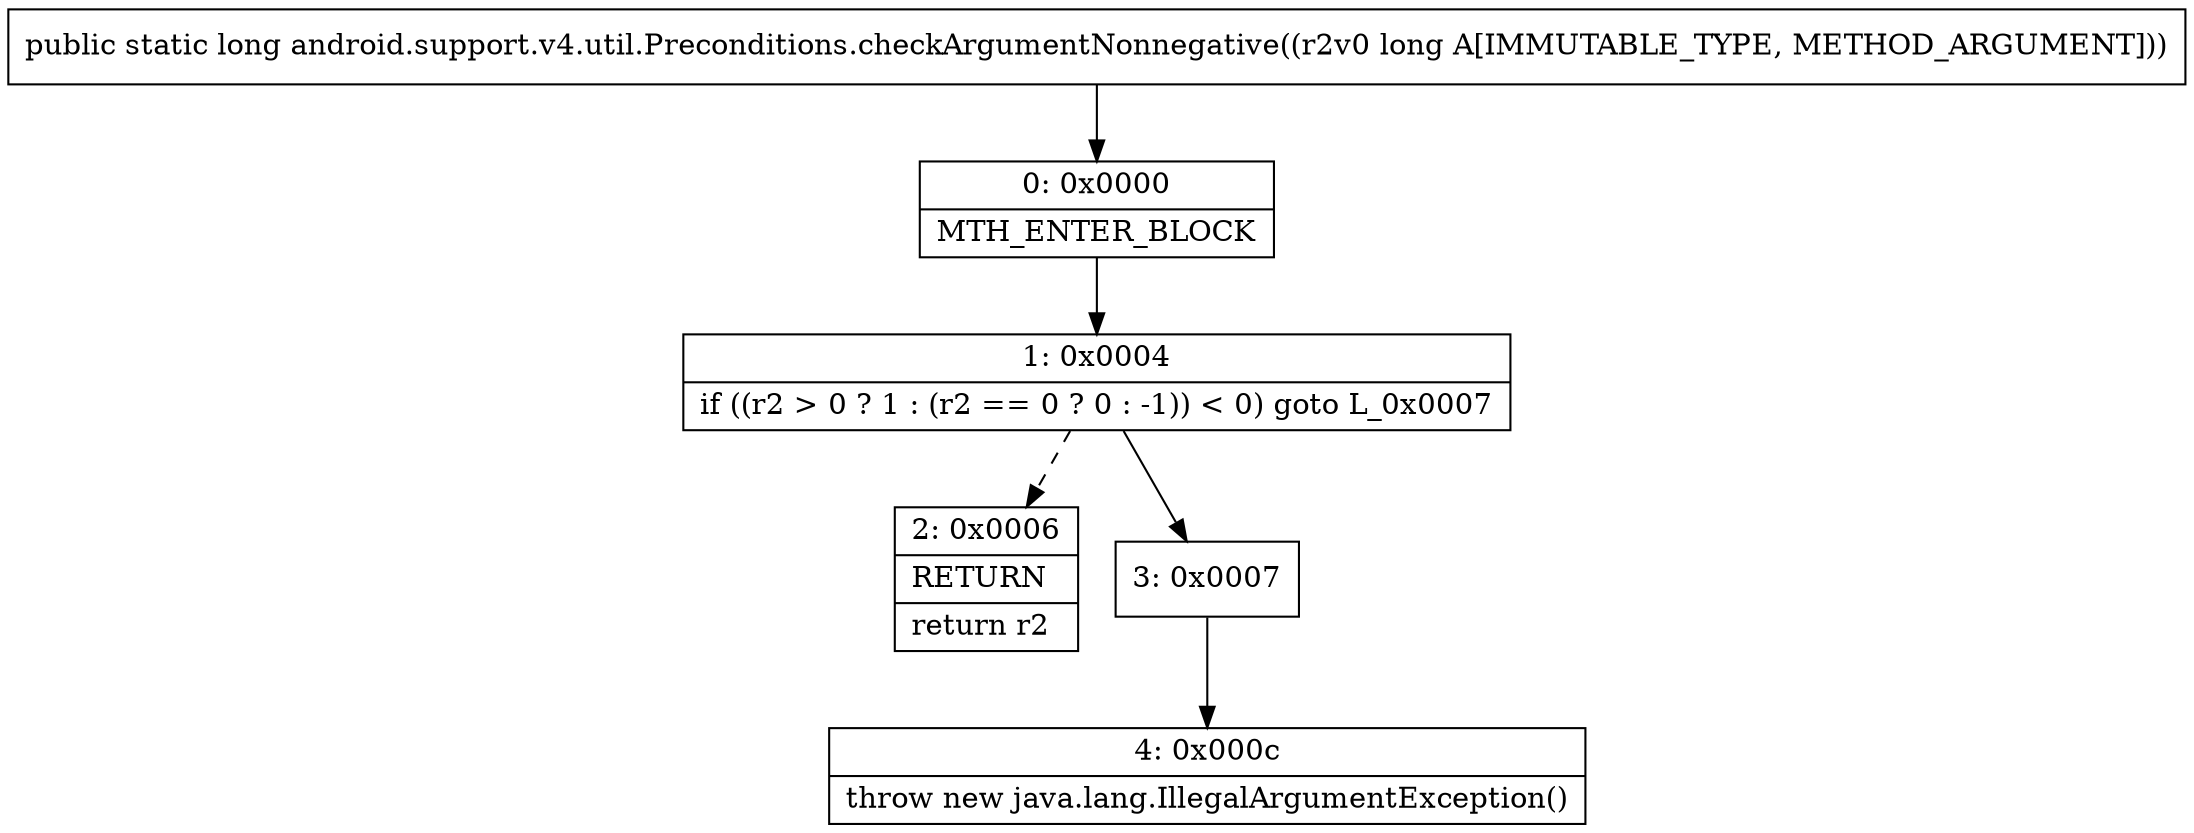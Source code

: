 digraph "CFG forandroid.support.v4.util.Preconditions.checkArgumentNonnegative(J)J" {
Node_0 [shape=record,label="{0\:\ 0x0000|MTH_ENTER_BLOCK\l}"];
Node_1 [shape=record,label="{1\:\ 0x0004|if ((r2 \> 0 ? 1 : (r2 == 0 ? 0 : \-1)) \< 0) goto L_0x0007\l}"];
Node_2 [shape=record,label="{2\:\ 0x0006|RETURN\l|return r2\l}"];
Node_3 [shape=record,label="{3\:\ 0x0007}"];
Node_4 [shape=record,label="{4\:\ 0x000c|throw new java.lang.IllegalArgumentException()\l}"];
MethodNode[shape=record,label="{public static long android.support.v4.util.Preconditions.checkArgumentNonnegative((r2v0 long A[IMMUTABLE_TYPE, METHOD_ARGUMENT])) }"];
MethodNode -> Node_0;
Node_0 -> Node_1;
Node_1 -> Node_2[style=dashed];
Node_1 -> Node_3;
Node_3 -> Node_4;
}

